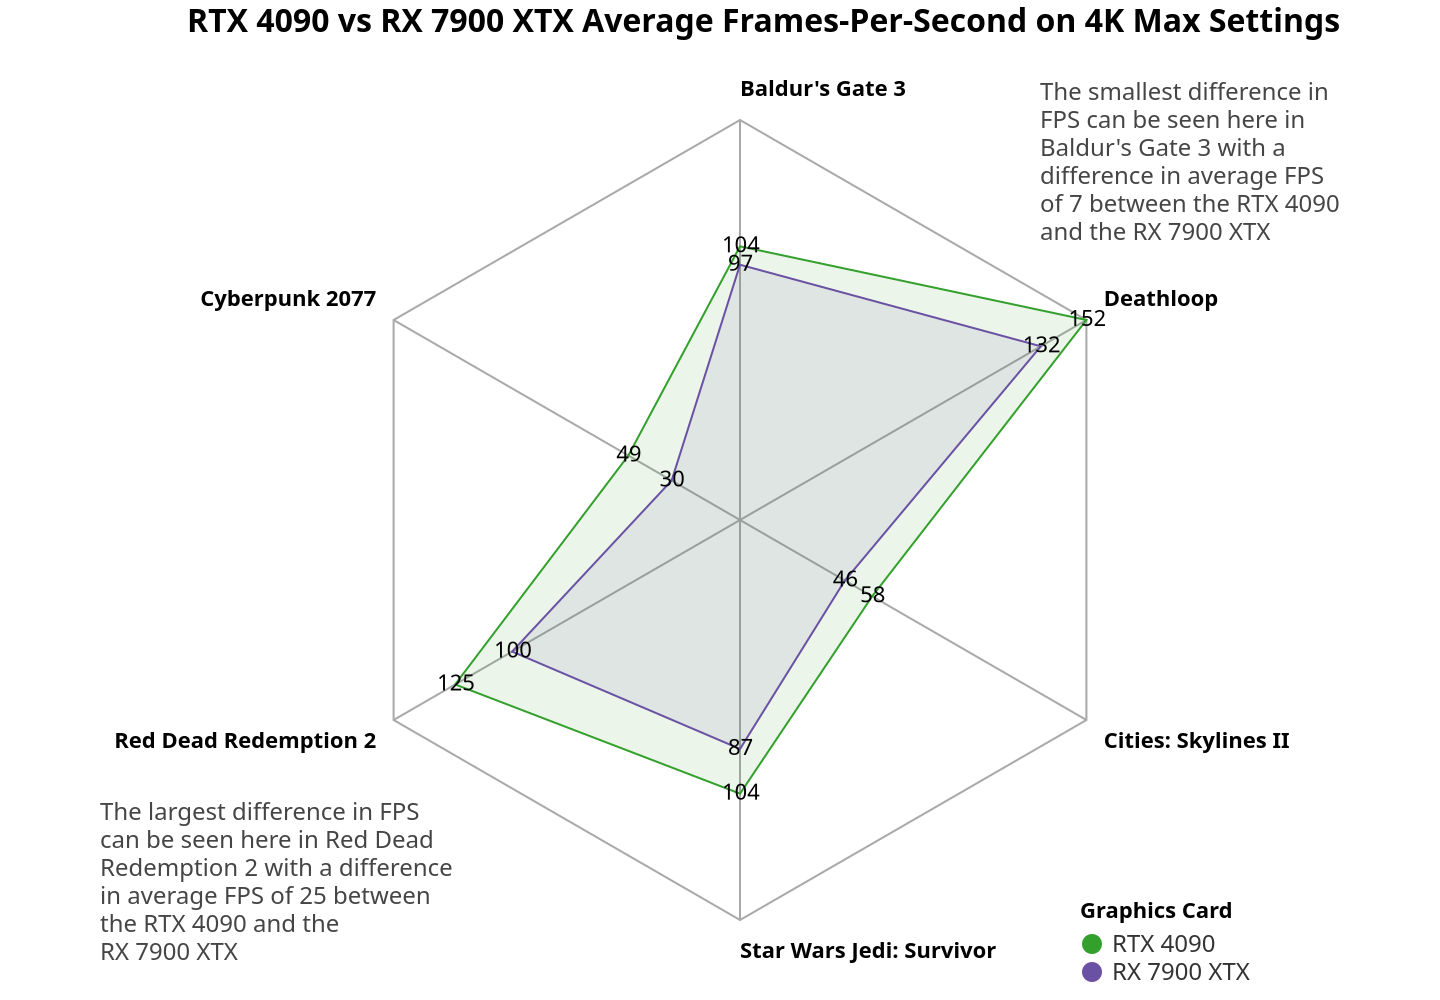 {
    "$schema": "https://vega.github.io/schema/vega/v5.json",
    "description": "A radar chart example, showing multiple dimensions in a radial layout.",
    "width": 720,
    "height": 500,
    "title": {"text": "RTX 4090 vs RX 7900 XTX Average Frames-Per-Second on 4K Max Settings", "fontSize": 16, "offset": 20},
    "padding": {"left": 170, "top": 60, "right": 207, "bottom": 0},
    "autosize": {"type": "none", "contains": "padding"},
  
    "signals": [
      {"name": "radius", "update": "200"}
    ],
  
    "data": [
      {
        "name": "table",
        "values": [
            {"key": "Cyberpunk 2077", "value": 49, "category": "RTX 4090"},
            {"key": "Cyberpunk 2077", "value": 30, "category": "RX 7900 XTX"},
            {"key": "Baldur's Gate 3", "value": 104, "category": "RTX 4090"},
            {"key": "Baldur's Gate 3", "value": 97, "category": "RX 7900 XTX"},
            {"key": "Deathloop", "value": 152, "category": "RTX 4090"},
            {"key": "Deathloop", "value": 132, "category": "RX 7900 XTX"},
            {"key": "Cities: Skylines II", "value": 58, "category": "RTX 4090"},
            {"key": "Cities: Skylines II", "value": 46, "category": "RX 7900 XTX"},
            {"key": "Star Wars Jedi: Survivor", "value": 104, "category": "RTX 4090"},
            {"key": "Star Wars Jedi: Survivor", "value": 87, "category": "RX 7900 XTX"},
            {"key": "Red Dead Redemption 2", "value": 125, "category": "RTX 4090"},
            {"key": "Red Dead Redemption 2", "value": 100, "category": "RX 7900 XTX"}
        ]
      },
      {
        "name": "keys",
        "source": "table",
        "transform": [
          {
            "type": "aggregate",
            "groupby": ["key"]
          }
        ]
      }
    ],
  
    "scales": [
      {
        "name": "angular",
        "type": "point",
        "range": {"signal": "[-PI, PI]"},
        "padding": 0.5,
        "domain": {"data": "table", "field": "key"}
      },
      {
        "name": "radial",
        "type": "linear",
        "range": {"signal": "[0, radius]"},
        "zero": true,
        "nice": false,
        "domain": {"data": "table", "field": "value"},
        "domainMin": 0
      },
      {
        "name": "color",
        "type": "ordinal",
        "domain": {"data": "table", "field": "category"},
        "range": ["#33a02c", "#6a51a3"]
      }
    ],

    "legends": [
      {
        "fill": "color",
        "title": "Graphics Card",
        "orient": "none",
        "legendX": 170,
        "legendY": 190,
        "encode": {
          "labels": {
            "update": {
              "fontSize": {"value": 12},
              "fill": {"value": "#333"}
            }
          }
        }
      }
    ],
  
    "encode": {
      "enter": {
        "x": {"signal": "radius"},
        "y": {"signal": "radius"}
      }
    },
  
    "marks": [
      {
        "type": "group",
        "name": "categories",
        "zindex": 1,
        "from": {
          "facet": {"data": "table", "name": "facet", "groupby": ["category"]}
        },
        "marks": [
          {
            "type": "line",
            "name": "category-line",
            "from": {"data": "facet"},
            "encode": {
              "enter": {
                "interpolate": {"value": "linear-closed"},
                "x": {"signal": "scale('radial', datum.value) * cos(scale('angular', datum.key))"},
                "y": {"signal": "scale('radial', datum.value) * sin(scale('angular', datum.key))"},
                "stroke": {"scale": "color", "field": "category"},
                "strokeWidth": {"value": 1},
                "fill": {"scale": "color", "field": "category"},
                "fillOpacity": {"value": 0.1}
              }
            }
          },
          {
            "type": "text",
            "name": "value-text",
            "from": {"data": "category-line"},
            "encode": {
              "enter": {
                "x": {"signal": "datum.x"},
                "y": {"signal": "datum.y"},
                "text": {"signal": "datum.datum.value"},
                "align": {"value": "center"},
                "baseline": {"value": "middle"},
                "fill": {"value": "black"},
                "fontSize": {"value": 11}
              }
            }
          }
        ]
      },
      {
        "type": "rule",
        "name": "radial-grid",
        "from": {"data": "keys"},
        "zindex": 0,
        "encode": {
          "enter": {
            "x": {"value": 0},
            "y": {"value": 0},
            "x2": {"signal": "radius * cos(scale('angular', datum.key))"},
            "y2": {"signal": "radius * sin(scale('angular', datum.key))"},
            "stroke": {"value": "darkgray"},
            "strokeWidth": {"value": 1}
          }
        }
      },
      {
        "type": "text",
        "name": "key-label",
        "from": {"data": "keys"},
        "zindex": 1,
        "encode": {
          "enter": {
            "x": {"signal": "(radius + 10) * cos(scale('angular', datum.key))"},
            "y": {"signal": "(radius + 10) * sin(scale('angular', datum.key))"},
            "text": {"field": "key"},
            "align": [
              {
                "test": "abs(scale('angular', datum.key)) > PI / 2",
                "value": "right"
              },
              {
                "value": "left"
              }
            ],
            "baseline": [
              {
                "test": "scale('angular', datum.key) > 0", "value": "top"
              },
              {
                "test": "scale('angular', datum.key) == 0", "value": "middle"
              },
              {
                "value": "bottom"
              }
            ],
            "fill": {"value": "black"},
            "fontWeight": {"value": "bold"}
          }
        }
      },
      {
        "type": "line",
        "name": "outer-line",
        "from": {"data": "radial-grid"},
        "encode": {
          "enter": {
            "interpolate": {"value": "linear-closed"},
            "x": {"field": "x2"},
            "y": {"field": "y2"},
            "stroke": {"value": "darkgray"},
            "strokeWidth": {"value": 1}
          }
        }
      },
      {
        "type": "text",
        "data": [{}],
        "encode": {
          "update": {
            "text": {
              "value": [
                "The largest difference in FPS",
                "can be seen here in Red Dead",
                "Redemption 2 with a difference",
                "in average FPS of 25 between",
                "the RTX 4090 and the",
                "RX 7900 XTX"
              ]
            },
            "align": {"value": "left"},
            "lineHeight": {"value": 14},
            "fill": {"value": "#454545"},
            "x": {"signal": "-320"},
            "y": {"signal": "150"},
            "fontSize": {"value": 12}
          }
        }
      },
      {
        "type": "text",
        "data": [{}],
        "encode": {
          "update": {
            "text": {
              "value": [
                "The smallest difference in",
                "FPS can be seen here in",
                "Baldur's Gate 3 with a",
                "difference in average FPS",
                "of 7 between the RTX 4090",
                "and the RX 7900 XTX"
              ]
            },
            "align": {"value": "left"},
            "lineHeight": {"value": 14},
            "fill": {"value": "#454545"},
            "x": {"signal": "150"},
            "y": {"signal": "-210"},
            "fontSize": {"value": 12}
          }
        }
      }
    ]
  }